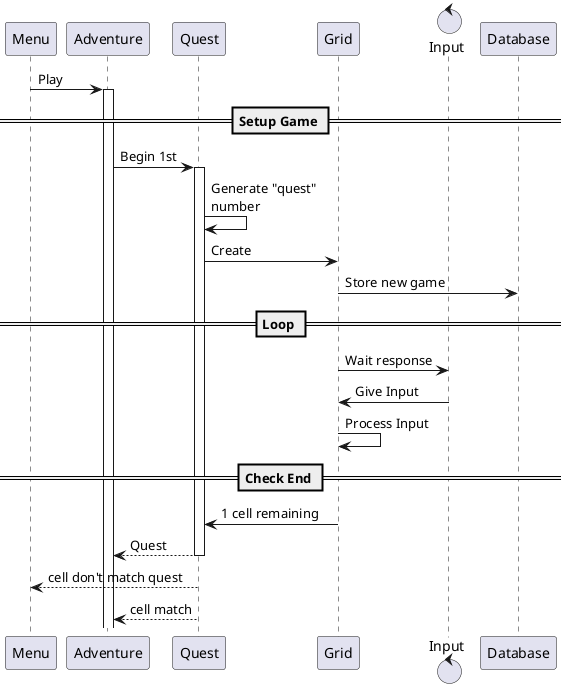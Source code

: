@startuml message-sequence-chart

participant Menu
participant Adventure
participant Quest
participant Grid
control Input
participant Database

Menu -> Adventure : Play
activate Adventure

== Setup Game ==
Adventure -> Quest : Begin 1st
activate Quest
Quest -> Quest : Generate "quest"\nnumber
Quest -> Grid : Create
Grid -> Database : Store new game

== Loop == 
Grid -> Input : Wait response
Input -> Grid : Give Input
Grid -> Grid : Process Input

== Check End ==
Grid -> Quest : 1 cell remaining
return Quest
Quest --> Menu : cell don't match quest
Quest --> Adventure : cell match

@enduml